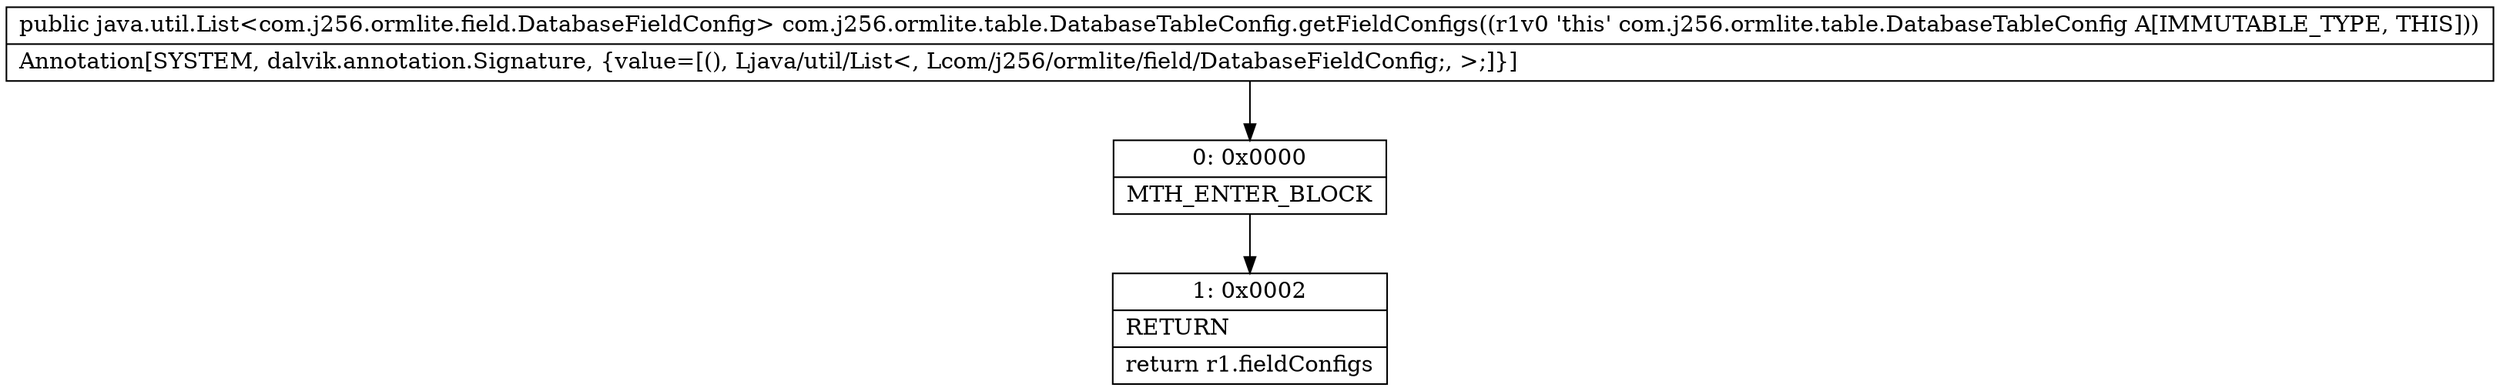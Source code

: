 digraph "CFG forcom.j256.ormlite.table.DatabaseTableConfig.getFieldConfigs()Ljava\/util\/List;" {
Node_0 [shape=record,label="{0\:\ 0x0000|MTH_ENTER_BLOCK\l}"];
Node_1 [shape=record,label="{1\:\ 0x0002|RETURN\l|return r1.fieldConfigs\l}"];
MethodNode[shape=record,label="{public java.util.List\<com.j256.ormlite.field.DatabaseFieldConfig\> com.j256.ormlite.table.DatabaseTableConfig.getFieldConfigs((r1v0 'this' com.j256.ormlite.table.DatabaseTableConfig A[IMMUTABLE_TYPE, THIS]))  | Annotation[SYSTEM, dalvik.annotation.Signature, \{value=[(), Ljava\/util\/List\<, Lcom\/j256\/ormlite\/field\/DatabaseFieldConfig;, \>;]\}]\l}"];
MethodNode -> Node_0;
Node_0 -> Node_1;
}

